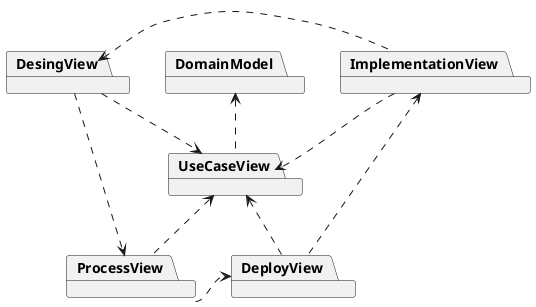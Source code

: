 @startuml
'skinparam BackgroundColor transparent

package DomainModel
package DesingView
package ImplementationView
package UseCaseView
package ProcessView
package DeployView

UseCaseView .up.> DomainModel

DesingView ..> UseCaseView
ImplementationView ..> UseCaseView
DeployView .up.> UseCaseView
ProcessView .up.> UseCaseView

ImplementationView .left.> DesingView
DeployView .up.> ImplementationView
ProcessView .right.> DeployView
DesingView ..> ProcessView

@enduml